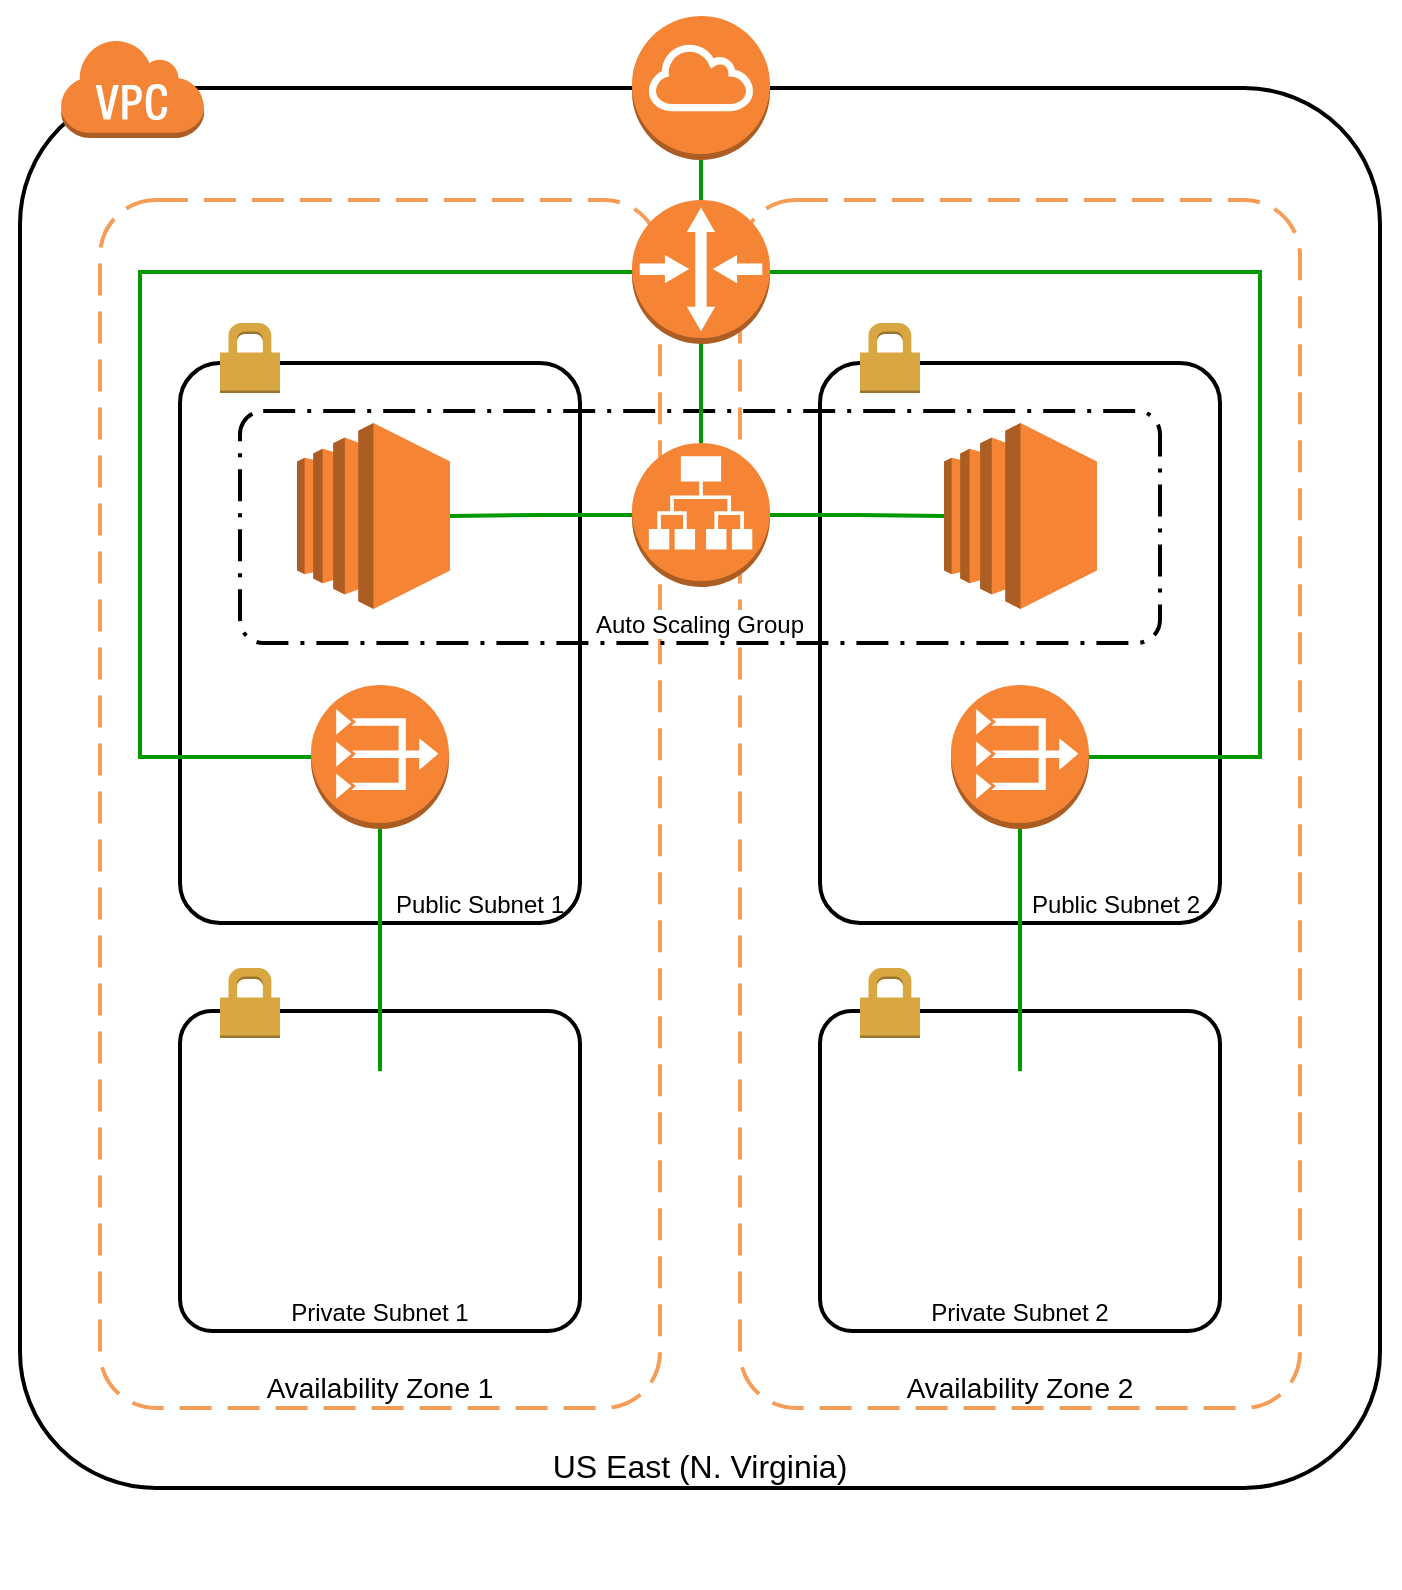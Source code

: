 <mxfile version="11.0.5" type="github"><diagram id="NBuzykiXZqDgpGrnV-WK" name="Page-1"><mxGraphModel dx="939" dy="576" grid="1" gridSize="10" guides="1" tooltips="1" connect="1" arrows="1" fold="1" page="1" pageScale="1" pageWidth="850" pageHeight="1100" math="0" shadow="0"><root><mxCell id="0"/><mxCell id="1" parent="0"/><mxCell id="_qp9qb1tDxuJyNr31mA4-26" value="" style="rounded=0;whiteSpace=wrap;html=1;fontSize=14;strokeColor=none;" parent="1" vertex="1"><mxGeometry x="30" y="16" width="700" height="794" as="geometry"/></mxCell><mxCell id="_qp9qb1tDxuJyNr31mA4-1" value="US East (N. Virginia)" style="rounded=1;arcSize=10;dashed=0;strokeColor=#000000;fillColor=none;gradientColor=none;strokeWidth=2;verticalAlign=bottom;fontSize=16;" parent="1" vertex="1"><mxGeometry x="40" y="60" width="680" height="700" as="geometry"/></mxCell><mxCell id="_qp9qb1tDxuJyNr31mA4-3" value="Availability Zone 1" style="rounded=1;arcSize=10;dashed=1;strokeColor=#F59D56;fillColor=none;gradientColor=none;dashPattern=8 4;strokeWidth=2;verticalAlign=bottom;fontSize=14;" parent="1" vertex="1"><mxGeometry x="80" y="116" width="280" height="604" as="geometry"/></mxCell><mxCell id="_qp9qb1tDxuJyNr31mA4-4" value="Public Subnet 1" style="rounded=1;arcSize=10;dashed=0;strokeColor=#000000;fillColor=none;gradientColor=none;strokeWidth=2;verticalAlign=bottom;align=right;spacingRight=6;" parent="1" vertex="1"><mxGeometry x="120" y="197.5" width="200" height="280" as="geometry"/></mxCell><mxCell id="_qp9qb1tDxuJyNr31mA4-6" value="Private Subnet 1" style="rounded=1;arcSize=10;dashed=0;strokeColor=#000000;fillColor=none;gradientColor=none;strokeWidth=2;verticalAlign=bottom;" parent="1" vertex="1"><mxGeometry x="120" y="521.5" width="200" height="160" as="geometry"/></mxCell><mxCell id="_qp9qb1tDxuJyNr31mA4-9" value="Availability Zone 2" style="rounded=1;arcSize=10;dashed=1;strokeColor=#F59D56;fillColor=none;gradientColor=none;dashPattern=8 4;strokeWidth=2;verticalAlign=bottom;fontSize=14;" parent="1" vertex="1"><mxGeometry x="400" y="116" width="280" height="604" as="geometry"/></mxCell><mxCell id="_qp9qb1tDxuJyNr31mA4-10" value="Public Subnet 2" style="rounded=1;arcSize=10;dashed=0;strokeColor=#000000;fillColor=none;gradientColor=none;strokeWidth=2;verticalAlign=bottom;align=right;spacingRight=8;" parent="1" vertex="1"><mxGeometry x="440" y="197.5" width="200" height="280" as="geometry"/></mxCell><mxCell id="_qp9qb1tDxuJyNr31mA4-12" value="Private Subnet 2" style="rounded=1;arcSize=10;dashed=0;strokeColor=#000000;fillColor=none;gradientColor=none;strokeWidth=2;verticalAlign=bottom;" parent="1" vertex="1"><mxGeometry x="440" y="521.5" width="200" height="160" as="geometry"/></mxCell><mxCell id="_qp9qb1tDxuJyNr31mA4-21" value="Auto Scaling Group" style="rounded=1;arcSize=10;dashed=1;strokeColor=#000000;fillColor=none;gradientColor=none;dashPattern=8 3 1 3;strokeWidth=2;verticalAlign=bottom;labelBackgroundColor=#ffffff;labelBorderColor=#FFFFFF;" parent="1" vertex="1"><mxGeometry x="150" y="221.5" width="460" height="116" as="geometry"/></mxCell><mxCell id="_qp9qb1tDxuJyNr31mA4-2" value="" style="dashed=0;html=1;shape=mxgraph.aws3.virtual_private_cloud;fillColor=#F58536;gradientColor=none;dashed=0;" parent="1" vertex="1"><mxGeometry x="60" y="35" width="72" height="50" as="geometry"/></mxCell><mxCell id="_qp9qb1tDxuJyNr31mA4-5" value="" style="dashed=0;html=1;shape=mxgraph.aws3.permissions;fillColor=#D9A741;gradientColor=none;dashed=0;" parent="1" vertex="1"><mxGeometry x="140" y="177.5" width="30" height="35" as="geometry"/></mxCell><mxCell id="_qp9qb1tDxuJyNr31mA4-7" value="" style="dashed=0;html=1;shape=mxgraph.aws3.permissions;fillColor=#D9A741;gradientColor=none;dashed=0;" parent="1" vertex="1"><mxGeometry x="140" y="500" width="30" height="35" as="geometry"/></mxCell><mxCell id="_qp9qb1tDxuJyNr31mA4-8" value="" style="outlineConnect=0;dashed=0;verticalLabelPosition=bottom;verticalAlign=top;align=center;html=1;shape=mxgraph.aws3.ec2;fillColor=#F58534;gradientColor=none;" parent="1" vertex="1"><mxGeometry x="178.5" y="227.5" width="76.5" height="93" as="geometry"/></mxCell><mxCell id="_qp9qb1tDxuJyNr31mA4-11" value="" style="dashed=0;html=1;shape=mxgraph.aws3.permissions;fillColor=#D9A741;gradientColor=none;dashed=0;" parent="1" vertex="1"><mxGeometry x="460" y="177.5" width="30" height="35" as="geometry"/></mxCell><mxCell id="_qp9qb1tDxuJyNr31mA4-13" value="" style="dashed=0;html=1;shape=mxgraph.aws3.permissions;fillColor=#D9A741;gradientColor=none;dashed=0;" parent="1" vertex="1"><mxGeometry x="460" y="500" width="30" height="35" as="geometry"/></mxCell><mxCell id="_qp9qb1tDxuJyNr31mA4-14" value="" style="outlineConnect=0;dashed=0;verticalLabelPosition=bottom;verticalAlign=top;align=center;html=1;shape=mxgraph.aws3.ec2;fillColor=#F58534;gradientColor=none;" parent="1" vertex="1"><mxGeometry x="502" y="227.5" width="76.5" height="93" as="geometry"/></mxCell><mxCell id="EzEJbP6kQnZhZ2LJiGWq-1" style="edgeStyle=orthogonalEdgeStyle;rounded=0;orthogonalLoop=1;jettySize=auto;html=1;entryX=0.5;entryY=0;entryDx=0;entryDy=0;entryPerimeter=0;strokeColor=#009900;endArrow=none;endFill=0;startArrow=none;startFill=0;fillColor=#d5e8d4;strokeWidth=2;" edge="1" parent="1" source="_qp9qb1tDxuJyNr31mA4-15" target="_qp9qb1tDxuJyNr31mA4-22"><mxGeometry relative="1" as="geometry"/></mxCell><mxCell id="_qp9qb1tDxuJyNr31mA4-15" value="" style="outlineConnect=0;dashed=0;verticalLabelPosition=bottom;verticalAlign=top;align=center;html=1;shape=mxgraph.aws3.internet_gateway;fillColor=#F58534;gradientColor=none;" parent="1" vertex="1"><mxGeometry x="346" y="24" width="69" height="72" as="geometry"/></mxCell><mxCell id="EzEJbP6kQnZhZ2LJiGWq-7" style="edgeStyle=orthogonalEdgeStyle;rounded=0;orthogonalLoop=1;jettySize=auto;html=1;endArrow=none;endFill=0;strokeColor=#009900;exitX=0.5;exitY=0.188;exitDx=0;exitDy=0;exitPerimeter=0;fillColor=#d5e8d4;startArrow=none;startFill=0;strokeWidth=2;" edge="1" parent="1" source="_qp9qb1tDxuJyNr31mA4-6" target="_qp9qb1tDxuJyNr31mA4-16"><mxGeometry relative="1" as="geometry"/></mxCell><mxCell id="EzEJbP6kQnZhZ2LJiGWq-9" style="edgeStyle=orthogonalEdgeStyle;rounded=0;orthogonalLoop=1;jettySize=auto;html=1;exitX=0;exitY=0.5;exitDx=0;exitDy=0;exitPerimeter=0;entryX=0;entryY=0.5;entryDx=0;entryDy=0;entryPerimeter=0;endArrow=none;endFill=0;strokeColor=#009900;fillColor=#d5e8d4;startArrow=none;startFill=0;strokeWidth=2;" edge="1" parent="1" source="_qp9qb1tDxuJyNr31mA4-16" target="EzEJbP6kQnZhZ2LJiGWq-11"><mxGeometry relative="1" as="geometry"><Array as="points"><mxPoint x="100" y="395"/><mxPoint x="100" y="152"/></Array></mxGeometry></mxCell><mxCell id="_qp9qb1tDxuJyNr31mA4-16" value="" style="outlineConnect=0;dashed=0;verticalLabelPosition=bottom;verticalAlign=top;align=center;html=1;shape=mxgraph.aws3.vpc_nat_gateway;fillColor=#F58534;gradientColor=none;" parent="1" vertex="1"><mxGeometry x="185.5" y="358.5" width="69" height="72" as="geometry"/></mxCell><mxCell id="EzEJbP6kQnZhZ2LJiGWq-6" style="edgeStyle=orthogonalEdgeStyle;rounded=0;orthogonalLoop=1;jettySize=auto;html=1;endArrow=none;endFill=0;strokeColor=#009900;exitX=0.5;exitY=0.188;exitDx=0;exitDy=0;exitPerimeter=0;fillColor=#d5e8d4;startArrow=none;startFill=0;strokeWidth=2;" edge="1" parent="1" source="_qp9qb1tDxuJyNr31mA4-12" target="_qp9qb1tDxuJyNr31mA4-19"><mxGeometry relative="1" as="geometry"/></mxCell><mxCell id="EzEJbP6kQnZhZ2LJiGWq-8" style="edgeStyle=orthogonalEdgeStyle;rounded=0;orthogonalLoop=1;jettySize=auto;html=1;entryX=1;entryY=0.5;entryDx=0;entryDy=0;entryPerimeter=0;endArrow=none;endFill=0;strokeColor=#009900;exitX=1;exitY=0.5;exitDx=0;exitDy=0;exitPerimeter=0;fillColor=#d5e8d4;startArrow=none;startFill=0;strokeWidth=2;" edge="1" parent="1" source="_qp9qb1tDxuJyNr31mA4-19" target="EzEJbP6kQnZhZ2LJiGWq-11"><mxGeometry relative="1" as="geometry"><Array as="points"><mxPoint x="660" y="395"/><mxPoint x="660" y="152"/></Array></mxGeometry></mxCell><mxCell id="_qp9qb1tDxuJyNr31mA4-19" value="" style="outlineConnect=0;dashed=0;verticalLabelPosition=bottom;verticalAlign=top;align=center;html=1;shape=mxgraph.aws3.vpc_nat_gateway;fillColor=#F58534;gradientColor=none;" parent="1" vertex="1"><mxGeometry x="505.5" y="358.5" width="69" height="72" as="geometry"/></mxCell><mxCell id="EzEJbP6kQnZhZ2LJiGWq-2" style="edgeStyle=orthogonalEdgeStyle;rounded=0;orthogonalLoop=1;jettySize=auto;html=1;endArrow=none;endFill=0;strokeColor=#009900;entryX=0;entryY=0.5;entryDx=0;entryDy=0;entryPerimeter=0;fillColor=#d5e8d4;startArrow=none;startFill=0;strokeWidth=2;" edge="1" parent="1" source="_qp9qb1tDxuJyNr31mA4-22" target="_qp9qb1tDxuJyNr31mA4-14"><mxGeometry relative="1" as="geometry"/></mxCell><mxCell id="EzEJbP6kQnZhZ2LJiGWq-3" style="edgeStyle=orthogonalEdgeStyle;rounded=0;orthogonalLoop=1;jettySize=auto;html=1;endArrow=none;endFill=0;strokeColor=#009900;entryX=1;entryY=0.5;entryDx=0;entryDy=0;entryPerimeter=0;fillColor=#d5e8d4;startArrow=none;startFill=0;strokeWidth=2;" edge="1" parent="1" source="_qp9qb1tDxuJyNr31mA4-22" target="_qp9qb1tDxuJyNr31mA4-8"><mxGeometry relative="1" as="geometry"><mxPoint x="260" y="277.5" as="targetPoint"/></mxGeometry></mxCell><mxCell id="_qp9qb1tDxuJyNr31mA4-22" value="" style="outlineConnect=0;dashed=0;verticalLabelPosition=bottom;verticalAlign=top;align=center;html=1;shape=mxgraph.aws3.application_load_balancer;fillColor=#F58534;gradientColor=none;" parent="1" vertex="1"><mxGeometry x="346" y="237.5" width="69" height="72" as="geometry"/></mxCell><mxCell id="_qp9qb1tDxuJyNr31mA4-23" value="" style="shape=image;imageAspect=0;aspect=fixed;verticalLabelPosition=bottom;verticalAlign=top;image=https://ih0.redbubble.net/avatar.1565533.100x100.jpg;" parent="1" vertex="1"><mxGeometry x="217" y="255.5" width="38" height="38" as="geometry"/></mxCell><mxCell id="EzEJbP6kQnZhZ2LJiGWq-5" value="" style="shape=image;imageAspect=0;aspect=fixed;verticalLabelPosition=bottom;verticalAlign=top;image=https://ih0.redbubble.net/avatar.1565533.100x100.jpg;" vertex="1" parent="1"><mxGeometry x="540.5" y="255" width="38" height="38" as="geometry"/></mxCell><mxCell id="EzEJbP6kQnZhZ2LJiGWq-11" value="" style="outlineConnect=0;dashed=0;verticalLabelPosition=bottom;verticalAlign=top;align=center;html=1;shape=mxgraph.aws3.router;fillColor=#F58534;gradientColor=none;labelBackgroundColor=#ffffff;strokeWidth=1;" vertex="1" parent="1"><mxGeometry x="346" y="116" width="69" height="72" as="geometry"/></mxCell></root></mxGraphModel></diagram></mxfile>